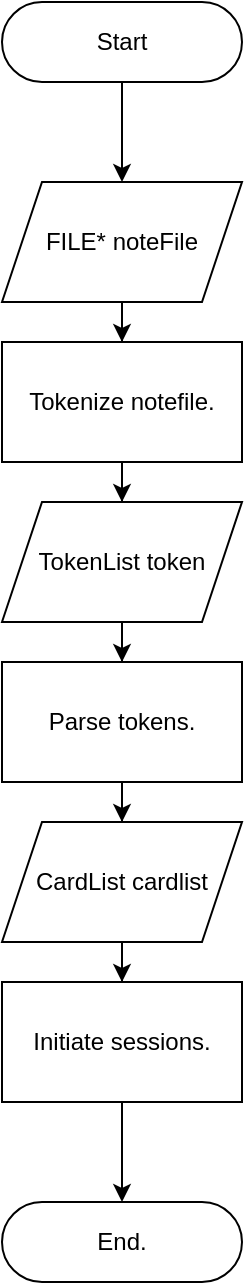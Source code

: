 <mxfile version="16.5.1" type="device" pages="4"><diagram id="u9I2GP1BZvK-EHavpWoL" name="Overview"><mxGraphModel dx="1038" dy="641" grid="1" gridSize="10" guides="1" tooltips="1" connect="1" arrows="1" fold="1" page="1" pageScale="1" pageWidth="850" pageHeight="1100" math="0" shadow="0"><root><mxCell id="0"/><mxCell id="1" parent="0"/><mxCell id="aGrwnA1oni-3IXSzmoS7-3" style="edgeStyle=orthogonalEdgeStyle;rounded=0;orthogonalLoop=1;jettySize=auto;html=1;entryX=0.5;entryY=0;entryDx=0;entryDy=0;" edge="1" parent="1" source="aGrwnA1oni-3IXSzmoS7-1" target="aGrwnA1oni-3IXSzmoS7-2"><mxGeometry relative="1" as="geometry"><mxPoint x="420" y="200" as="targetPoint"/></mxGeometry></mxCell><mxCell id="aGrwnA1oni-3IXSzmoS7-1" value="Start" style="rounded=1;whiteSpace=wrap;html=1;arcSize=50;" vertex="1" parent="1"><mxGeometry x="360" y="120" width="120" height="40" as="geometry"/></mxCell><mxCell id="aGrwnA1oni-3IXSzmoS7-5" value="" style="edgeStyle=orthogonalEdgeStyle;rounded=0;orthogonalLoop=1;jettySize=auto;html=1;" edge="1" parent="1" source="aGrwnA1oni-3IXSzmoS7-2" target="aGrwnA1oni-3IXSzmoS7-4"><mxGeometry relative="1" as="geometry"/></mxCell><mxCell id="aGrwnA1oni-3IXSzmoS7-2" value="FILE* noteFile" style="shape=parallelogram;perimeter=parallelogramPerimeter;whiteSpace=wrap;html=1;fixedSize=1;" vertex="1" parent="1"><mxGeometry x="360" y="210" width="120" height="60" as="geometry"/></mxCell><mxCell id="J2VbjsH_SFhnw6MYo3sb-9" value="" style="edgeStyle=orthogonalEdgeStyle;rounded=0;orthogonalLoop=1;jettySize=auto;html=1;" edge="1" parent="1" source="aGrwnA1oni-3IXSzmoS7-4" target="J2VbjsH_SFhnw6MYo3sb-8"><mxGeometry relative="1" as="geometry"/></mxCell><mxCell id="aGrwnA1oni-3IXSzmoS7-4" value="Tokenize notefile." style="whiteSpace=wrap;html=1;" vertex="1" parent="1"><mxGeometry x="360" y="290" width="120" height="60" as="geometry"/></mxCell><mxCell id="J2VbjsH_SFhnw6MYo3sb-5" value="" style="edgeStyle=orthogonalEdgeStyle;rounded=0;orthogonalLoop=1;jettySize=auto;html=1;" edge="1" parent="1" source="aGrwnA1oni-3IXSzmoS7-6" target="J2VbjsH_SFhnw6MYo3sb-4"><mxGeometry relative="1" as="geometry"/></mxCell><mxCell id="aGrwnA1oni-3IXSzmoS7-6" value="Parse tokens." style="whiteSpace=wrap;html=1;" vertex="1" parent="1"><mxGeometry x="360" y="450" width="120" height="60" as="geometry"/></mxCell><mxCell id="aGrwnA1oni-3IXSzmoS7-11" value="" style="edgeStyle=orthogonalEdgeStyle;rounded=0;orthogonalLoop=1;jettySize=auto;html=1;" edge="1" parent="1" source="aGrwnA1oni-3IXSzmoS7-8" target="aGrwnA1oni-3IXSzmoS7-10"><mxGeometry relative="1" as="geometry"/></mxCell><mxCell id="aGrwnA1oni-3IXSzmoS7-8" value="Initiate sessions." style="rounded=0;whiteSpace=wrap;html=1;" vertex="1" parent="1"><mxGeometry x="360" y="610" width="120" height="60" as="geometry"/></mxCell><mxCell id="aGrwnA1oni-3IXSzmoS7-10" value="End." style="rounded=1;whiteSpace=wrap;html=1;arcSize=50;" vertex="1" parent="1"><mxGeometry x="360" y="720" width="120" height="40" as="geometry"/></mxCell><mxCell id="J2VbjsH_SFhnw6MYo3sb-6" value="" style="edgeStyle=orthogonalEdgeStyle;rounded=0;orthogonalLoop=1;jettySize=auto;html=1;" edge="1" parent="1" source="J2VbjsH_SFhnw6MYo3sb-4" target="aGrwnA1oni-3IXSzmoS7-8"><mxGeometry relative="1" as="geometry"/></mxCell><mxCell id="J2VbjsH_SFhnw6MYo3sb-4" value="CardList cardlist" style="shape=parallelogram;perimeter=parallelogramPerimeter;whiteSpace=wrap;html=1;fixedSize=1;" vertex="1" parent="1"><mxGeometry x="360" y="530" width="120" height="60" as="geometry"/></mxCell><mxCell id="J2VbjsH_SFhnw6MYo3sb-11" style="edgeStyle=orthogonalEdgeStyle;rounded=0;orthogonalLoop=1;jettySize=auto;html=1;entryX=0.5;entryY=0;entryDx=0;entryDy=0;" edge="1" parent="1" source="J2VbjsH_SFhnw6MYo3sb-8" target="aGrwnA1oni-3IXSzmoS7-6"><mxGeometry relative="1" as="geometry"/></mxCell><mxCell id="J2VbjsH_SFhnw6MYo3sb-8" value="TokenList token" style="shape=parallelogram;perimeter=parallelogramPerimeter;whiteSpace=wrap;html=1;fixedSize=1;" vertex="1" parent="1"><mxGeometry x="360" y="370" width="120" height="60" as="geometry"/></mxCell></root></mxGraphModel></diagram><diagram id="rDO32xHwrBCREwsYKbxU" name="Tokenize notes"><mxGraphModel dx="782" dy="497" grid="1" gridSize="10" guides="1" tooltips="1" connect="1" arrows="1" fold="1" page="1" pageScale="1" pageWidth="850" pageHeight="1100" math="0" shadow="0"><root><mxCell id="j0RCpDON72xX8uZ3nA_H-0"/><mxCell id="j0RCpDON72xX8uZ3nA_H-1" parent="j0RCpDON72xX8uZ3nA_H-0"/><mxCell id="9kwYawsMjP6-7WLNjRPo-24" value="" style="edgeStyle=orthogonalEdgeStyle;rounded=0;orthogonalLoop=1;jettySize=auto;html=1;" edge="1" parent="j0RCpDON72xX8uZ3nA_H-1" source="9kwYawsMjP6-7WLNjRPo-0" target="9kwYawsMjP6-7WLNjRPo-2"><mxGeometry relative="1" as="geometry"/></mxCell><mxCell id="9kwYawsMjP6-7WLNjRPo-0" value="START" style="rounded=1;whiteSpace=wrap;html=1;arcSize=50;" vertex="1" parent="j0RCpDON72xX8uZ3nA_H-1"><mxGeometry x="310" y="80" width="120" height="40" as="geometry"/></mxCell><mxCell id="9kwYawsMjP6-7WLNjRPo-14" value="" style="edgeStyle=orthogonalEdgeStyle;rounded=0;orthogonalLoop=1;jettySize=auto;html=1;" edge="1" parent="j0RCpDON72xX8uZ3nA_H-1" source="9kwYawsMjP6-7WLNjRPo-2" target="9kwYawsMjP6-7WLNjRPo-4"><mxGeometry relative="1" as="geometry"/></mxCell><mxCell id="9kwYawsMjP6-7WLNjRPo-2" value="FILE *notefile" style="shape=parallelogram;perimeter=parallelogramPerimeter;whiteSpace=wrap;html=1;fixedSize=1;" vertex="1" parent="j0RCpDON72xX8uZ3nA_H-1"><mxGeometry x="310" y="170" width="120" height="60" as="geometry"/></mxCell><mxCell id="9kwYawsMjP6-7WLNjRPo-9" value="" style="edgeStyle=orthogonalEdgeStyle;rounded=0;orthogonalLoop=1;jettySize=auto;html=1;exitX=0.5;exitY=1;exitDx=0;exitDy=0;" edge="1" parent="j0RCpDON72xX8uZ3nA_H-1" source="9kwYawsMjP6-7WLNjRPo-5" target="9kwYawsMjP6-7WLNjRPo-8"><mxGeometry relative="1" as="geometry"><mxPoint x="370" y="430" as="sourcePoint"/></mxGeometry></mxCell><mxCell id="9kwYawsMjP6-7WLNjRPo-15" value="" style="edgeStyle=orthogonalEdgeStyle;rounded=0;orthogonalLoop=1;jettySize=auto;html=1;" edge="1" parent="j0RCpDON72xX8uZ3nA_H-1" source="9kwYawsMjP6-7WLNjRPo-4" target="9kwYawsMjP6-7WLNjRPo-5"><mxGeometry relative="1" as="geometry"/></mxCell><mxCell id="9kwYawsMjP6-7WLNjRPo-4" value="Get character" style="rounded=0;whiteSpace=wrap;html=1;" vertex="1" parent="j0RCpDON72xX8uZ3nA_H-1"><mxGeometry x="310" y="270" width="120" height="60" as="geometry"/></mxCell><mxCell id="9kwYawsMjP6-7WLNjRPo-26" value="Yes" style="edgeStyle=orthogonalEdgeStyle;rounded=0;orthogonalLoop=1;jettySize=auto;html=1;" edge="1" parent="j0RCpDON72xX8uZ3nA_H-1" source="9kwYawsMjP6-7WLNjRPo-5" target="9kwYawsMjP6-7WLNjRPo-25"><mxGeometry relative="1" as="geometry"/></mxCell><mxCell id="9kwYawsMjP6-7WLNjRPo-5" value="Is EOF?" style="rhombus;whiteSpace=wrap;html=1;" vertex="1" parent="j0RCpDON72xX8uZ3nA_H-1"><mxGeometry x="310" y="370" width="120" height="80" as="geometry"/></mxCell><mxCell id="9kwYawsMjP6-7WLNjRPo-11" value="Yes" style="edgeStyle=orthogonalEdgeStyle;rounded=0;orthogonalLoop=1;jettySize=auto;html=1;entryX=0.5;entryY=0;entryDx=0;entryDy=0;" edge="1" parent="j0RCpDON72xX8uZ3nA_H-1" source="9kwYawsMjP6-7WLNjRPo-8" target="9kwYawsMjP6-7WLNjRPo-19"><mxGeometry relative="1" as="geometry"><mxPoint x="510" y="530" as="targetPoint"/></mxGeometry></mxCell><mxCell id="9kwYawsMjP6-7WLNjRPo-18" value="" style="edgeStyle=orthogonalEdgeStyle;rounded=0;orthogonalLoop=1;jettySize=auto;html=1;" edge="1" parent="j0RCpDON72xX8uZ3nA_H-1" source="9kwYawsMjP6-7WLNjRPo-8" target="9kwYawsMjP6-7WLNjRPo-17"><mxGeometry relative="1" as="geometry"/></mxCell><mxCell id="9kwYawsMjP6-7WLNjRPo-8" value="Is special token?" style="rhombus;whiteSpace=wrap;html=1;rounded=0;" vertex="1" parent="j0RCpDON72xX8uZ3nA_H-1"><mxGeometry x="310" y="490" width="120" height="80" as="geometry"/></mxCell><mxCell id="9kwYawsMjP6-7WLNjRPo-16" style="edgeStyle=orthogonalEdgeStyle;rounded=0;orthogonalLoop=1;jettySize=auto;html=1;exitX=0;exitY=0.5;exitDx=0;exitDy=0;entryX=0;entryY=0.5;entryDx=0;entryDy=0;" edge="1" parent="j0RCpDON72xX8uZ3nA_H-1" source="9kwYawsMjP6-7WLNjRPo-10" target="9kwYawsMjP6-7WLNjRPo-4"><mxGeometry relative="1" as="geometry"><mxPoint x="110" y="720" as="targetPoint"/><mxPoint x="580" y="470" as="sourcePoint"/><Array as="points"><mxPoint x="140" y="810"/><mxPoint x="140" y="300"/></Array></mxGeometry></mxCell><mxCell id="9kwYawsMjP6-7WLNjRPo-10" value="Add special token &lt;br&gt;to list" style="whiteSpace=wrap;html=1;rounded=0;" vertex="1" parent="j0RCpDON72xX8uZ3nA_H-1"><mxGeometry x="310" y="790" width="120" height="60" as="geometry"/></mxCell><mxCell id="9kwYawsMjP6-7WLNjRPo-23" style="edgeStyle=orthogonalEdgeStyle;rounded=0;orthogonalLoop=1;jettySize=auto;html=1;entryX=0;entryY=0.5;entryDx=0;entryDy=0;exitX=0;exitY=0.5;exitDx=0;exitDy=0;" edge="1" parent="j0RCpDON72xX8uZ3nA_H-1" source="9kwYawsMjP6-7WLNjRPo-17" target="9kwYawsMjP6-7WLNjRPo-4"><mxGeometry relative="1" as="geometry"/></mxCell><mxCell id="9kwYawsMjP6-7WLNjRPo-17" value="Add to buffer" style="whiteSpace=wrap;html=1;rounded=0;" vertex="1" parent="j0RCpDON72xX8uZ3nA_H-1"><mxGeometry x="160" y="500" width="120" height="60" as="geometry"/></mxCell><mxCell id="9kwYawsMjP6-7WLNjRPo-21" value="" style="edgeStyle=orthogonalEdgeStyle;rounded=0;orthogonalLoop=1;jettySize=auto;html=1;" edge="1" parent="j0RCpDON72xX8uZ3nA_H-1" source="9kwYawsMjP6-7WLNjRPo-19" target="9kwYawsMjP6-7WLNjRPo-20"><mxGeometry relative="1" as="geometry"/></mxCell><mxCell id="9kwYawsMjP6-7WLNjRPo-19" value="Add buffer to token." style="rounded=0;whiteSpace=wrap;html=1;" vertex="1" parent="j0RCpDON72xX8uZ3nA_H-1"><mxGeometry x="310" y="600" width="120" height="60" as="geometry"/></mxCell><mxCell id="9kwYawsMjP6-7WLNjRPo-22" value="" style="edgeStyle=orthogonalEdgeStyle;rounded=0;orthogonalLoop=1;jettySize=auto;html=1;" edge="1" parent="j0RCpDON72xX8uZ3nA_H-1" source="9kwYawsMjP6-7WLNjRPo-20" target="9kwYawsMjP6-7WLNjRPo-10"><mxGeometry relative="1" as="geometry"/></mxCell><mxCell id="9kwYawsMjP6-7WLNjRPo-20" value="Flush buffer." style="rounded=0;whiteSpace=wrap;html=1;" vertex="1" parent="j0RCpDON72xX8uZ3nA_H-1"><mxGeometry x="310" y="690" width="120" height="60" as="geometry"/></mxCell><mxCell id="9kwYawsMjP6-7WLNjRPo-25" value="END" style="rounded=1;whiteSpace=wrap;html=1;arcSize=50;" vertex="1" parent="j0RCpDON72xX8uZ3nA_H-1"><mxGeometry x="480" y="390" width="120" height="40" as="geometry"/></mxCell></root></mxGraphModel></diagram><diagram id="pb7MbOzR4GzKYRpqB91o" name="Parse token"><mxGraphModel dx="1038" dy="641" grid="1" gridSize="10" guides="1" tooltips="1" connect="1" arrows="1" fold="1" page="1" pageScale="1" pageWidth="850" pageHeight="1100" math="0" shadow="0"><root><mxCell id="LWpnWUzlPFkWm3xNgR1t-0"/><mxCell id="LWpnWUzlPFkWm3xNgR1t-1" parent="LWpnWUzlPFkWm3xNgR1t-0"/><mxCell id="FO_egNCUCRHxhodH2qma-3" value="" style="edgeStyle=orthogonalEdgeStyle;rounded=0;orthogonalLoop=1;jettySize=auto;html=1;" edge="1" parent="LWpnWUzlPFkWm3xNgR1t-1" source="FO_egNCUCRHxhodH2qma-0" target="FO_egNCUCRHxhodH2qma-2"><mxGeometry relative="1" as="geometry"/></mxCell><mxCell id="FO_egNCUCRHxhodH2qma-0" value="START" style="rounded=1;whiteSpace=wrap;html=1;arcSize=50;" vertex="1" parent="LWpnWUzlPFkWm3xNgR1t-1"><mxGeometry x="200" y="80" width="120" height="40" as="geometry"/></mxCell><mxCell id="FO_egNCUCRHxhodH2qma-5" value="" style="edgeStyle=orthogonalEdgeStyle;rounded=0;orthogonalLoop=1;jettySize=auto;html=1;" edge="1" parent="LWpnWUzlPFkWm3xNgR1t-1" source="FO_egNCUCRHxhodH2qma-2" target="FO_egNCUCRHxhodH2qma-4"><mxGeometry relative="1" as="geometry"/></mxCell><mxCell id="FO_egNCUCRHxhodH2qma-2" value="Token tokens" style="shape=parallelogram;perimeter=parallelogramPerimeter;whiteSpace=wrap;html=1;fixedSize=1;" vertex="1" parent="LWpnWUzlPFkWm3xNgR1t-1"><mxGeometry x="200" y="150" width="120" height="60" as="geometry"/></mxCell><mxCell id="FO_egNCUCRHxhodH2qma-4" value="Get element" style="rounded=0;whiteSpace=wrap;html=1;" vertex="1" parent="LWpnWUzlPFkWm3xNgR1t-1"><mxGeometry x="200" y="250" width="120" height="60" as="geometry"/></mxCell><mxCell id="FO_egNCUCRHxhodH2qma-6" value="Is&amp;nbsp;" style="rhombus;whiteSpace=wrap;html=1;" vertex="1" parent="LWpnWUzlPFkWm3xNgR1t-1"><mxGeometry x="200" y="340" width="130" height="80" as="geometry"/></mxCell></root></mxGraphModel></diagram><diagram id="4H-B-LinviXvYgNk24p9" name="Page-4"><mxGraphModel dx="1038" dy="641" grid="1" gridSize="10" guides="1" tooltips="1" connect="1" arrows="1" fold="1" page="1" pageScale="1" pageWidth="850" pageHeight="1100" math="0" shadow="0"><root><mxCell id="Zg_axIK_gKFyahJWOKJN-0"/><mxCell id="Zg_axIK_gKFyahJWOKJN-1" parent="Zg_axIK_gKFyahJWOKJN-0"/><mxCell id="Zg_axIK_gKFyahJWOKJN-2" value="Tokenizer" style="swimlane;fontStyle=0;childLayout=stackLayout;horizontal=1;startSize=30;horizontalStack=0;resizeParent=1;resizeParentMax=0;resizeLast=0;collapsible=1;marginBottom=0;" vertex="1" parent="Zg_axIK_gKFyahJWOKJN-1"><mxGeometry x="120" y="200" width="240" height="130" as="geometry"/></mxCell><mxCell id="Zg_axIK_gKFyahJWOKJN-3" value="- SPECIAL_TOKENS: char*" style="text;strokeColor=none;fillColor=none;align=left;verticalAlign=middle;spacingLeft=4;spacingRight=4;overflow=hidden;points=[[0,0.5],[1,0.5]];portConstraint=eastwest;rotatable=0;" vertex="1" parent="Zg_axIK_gKFyahJWOKJN-2"><mxGeometry y="30" width="240" height="30" as="geometry"/></mxCell><mxCell id="Zg_axIK_gKFyahJWOKJN-4" value="+ " style="text;strokeColor=none;fillColor=none;align=left;verticalAlign=middle;spacingLeft=4;spacingRight=4;overflow=hidden;points=[[0,0.5],[1,0.5]];portConstraint=eastwest;rotatable=0;" vertex="1" parent="Zg_axIK_gKFyahJWOKJN-2"><mxGeometry y="60" width="240" height="30" as="geometry"/></mxCell><mxCell id="Zg_axIK_gKFyahJWOKJN-8" value="" style="line;strokeWidth=2;html=1;" vertex="1" parent="Zg_axIK_gKFyahJWOKJN-2"><mxGeometry y="90" width="240" height="10" as="geometry"/></mxCell><mxCell id="Zg_axIK_gKFyahJWOKJN-5" value="Item 3" style="text;strokeColor=none;fillColor=none;align=left;verticalAlign=middle;spacingLeft=4;spacingRight=4;overflow=hidden;points=[[0,0.5],[1,0.5]];portConstraint=eastwest;rotatable=0;" vertex="1" parent="Zg_axIK_gKFyahJWOKJN-2"><mxGeometry y="100" width="240" height="30" as="geometry"/></mxCell></root></mxGraphModel></diagram></mxfile>
